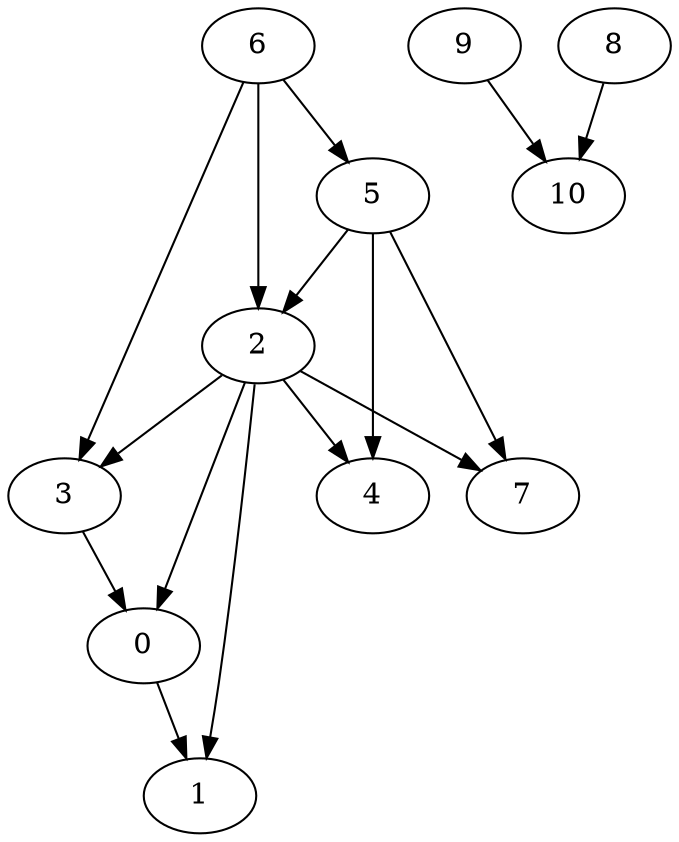 strict digraph "" {
	graph [bb="0,0,318,396"];
	node [label="\N"];
	0	[height=0.5,
		pos="65,90",
		width=0.75];
	1	[height=0.5,
		pos="92,18",
		width=0.75];
	0 -> 1	[pos="e,85.46,35.956 71.399,72.411 74.514,64.335 78.334,54.431 81.835,45.355"];
	2	[height=0.5,
		pos="120,234",
		width=0.75];
	2 -> 0	[pos="e,71.546,107.9 113.58,216.43 104.15,192.09 86.459,146.4 75.226,117.4"];
	2 -> 1	[pos="e,95.139,36.151 118.24,215.57 115.18,185.99 108.49,124.1 101,72 99.786,63.556 98.291,54.385 96.871,46.083"];
	3	[height=0.5,
		pos="27,162",
		width=0.75];
	2 -> 3	[pos="e,44.414,176.11 102.51,219.83 88.478,209.27 68.584,194.3 52.738,182.37"];
	4	[height=0.5,
		pos="175,162",
		width=0.75];
	2 -> 4	[pos="e,163.09,178.16 131.93,217.81 139.21,208.55 148.66,196.52 156.85,186.09"];
	7	[height=0.5,
		pos="247,162",
		width=0.75];
	2 -> 7	[pos="e,226.55,174.27 140.12,221.91 160.99,210.41 193.84,192.3 217.61,179.2"];
	3 -> 0	[pos="e,56.234,107.15 35.813,144.76 40.418,136.28 46.155,125.71 51.321,116.2"];
	9	[height=0.5,
		pos="219,378",
		width=0.75];
	10	[height=0.5,
		pos="269,306",
		width=0.75];
	9 -> 10	[pos="e,257.93,322.49 230.1,361.46 236.51,352.49 244.7,341.02 251.92,330.92"];
	8	[height=0.5,
		pos="291,378",
		width=0.75];
	8 -> 10	[pos="e,274.28,323.79 285.67,360.05 283.16,352.06 280.1,342.33 277.3,333.4"];
	6	[height=0.5,
		pos="120,378",
		width=0.75];
	6 -> 2	[pos="e,120,252.19 120,359.87 120,335.67 120,291.21 120,262.39"];
	6 -> 3	[pos="e,34.167,179.49 112.86,360.56 96.763,323.53 57.565,233.33 38.202,188.78"];
	5	[height=0.5,
		pos="175,306",
		width=0.75];
	6 -> 5	[pos="e,163.09,322.16 131.93,361.81 139.21,352.55 148.66,340.52 156.85,330.09"];
	5 -> 2	[pos="e,131.91,250.16 163.07,289.81 155.79,280.55 146.34,268.52 138.15,258.09"];
	5 -> 4	[pos="e,175,180.19 175,287.87 175,263.67 175,219.21 175,190.39"];
	5 -> 7	[pos="e,238.62,179.54 183.26,288.71 195.67,264.23 219.24,217.74 233.98,188.67"];
}
